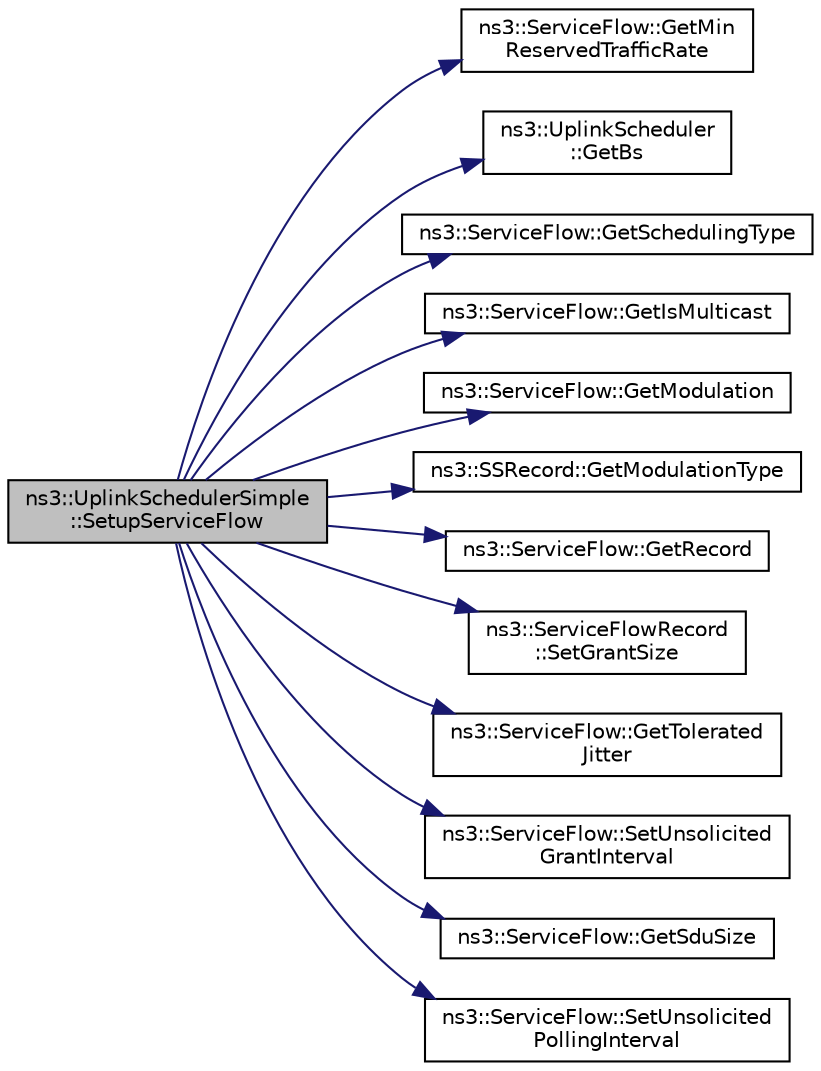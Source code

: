 digraph "ns3::UplinkSchedulerSimple::SetupServiceFlow"
{
  edge [fontname="Helvetica",fontsize="10",labelfontname="Helvetica",labelfontsize="10"];
  node [fontname="Helvetica",fontsize="10",shape=record];
  rankdir="LR";
  Node1 [label="ns3::UplinkSchedulerSimple\l::SetupServiceFlow",height=0.2,width=0.4,color="black", fillcolor="grey75", style="filled", fontcolor="black"];
  Node1 -> Node2 [color="midnightblue",fontsize="10",style="solid"];
  Node2 [label="ns3::ServiceFlow::GetMin\lReservedTrafficRate",height=0.2,width=0.4,color="black", fillcolor="white", style="filled",URL="$d7/ded/classns3_1_1ServiceFlow.html#aa77c3b70a73e58377ff6103c8719f45c"];
  Node1 -> Node3 [color="midnightblue",fontsize="10",style="solid"];
  Node3 [label="ns3::UplinkScheduler\l::GetBs",height=0.2,width=0.4,color="black", fillcolor="white", style="filled",URL="$db/de4/classns3_1_1UplinkScheduler.html#afe61b7de71d92d2dff1b135744a6ff7e"];
  Node1 -> Node4 [color="midnightblue",fontsize="10",style="solid"];
  Node4 [label="ns3::ServiceFlow::GetSchedulingType",height=0.2,width=0.4,color="black", fillcolor="white", style="filled",URL="$d7/ded/classns3_1_1ServiceFlow.html#a260766f4854f202822982aede314aeae"];
  Node1 -> Node5 [color="midnightblue",fontsize="10",style="solid"];
  Node5 [label="ns3::ServiceFlow::GetIsMulticast",height=0.2,width=0.4,color="black", fillcolor="white", style="filled",URL="$d7/ded/classns3_1_1ServiceFlow.html#a2e745652b720c375dd1f036ada354aba"];
  Node1 -> Node6 [color="midnightblue",fontsize="10",style="solid"];
  Node6 [label="ns3::ServiceFlow::GetModulation",height=0.2,width=0.4,color="black", fillcolor="white", style="filled",URL="$d7/ded/classns3_1_1ServiceFlow.html#a09f1c84bbd6d2a1c7f56e8cfc9cab958"];
  Node1 -> Node7 [color="midnightblue",fontsize="10",style="solid"];
  Node7 [label="ns3::SSRecord::GetModulationType",height=0.2,width=0.4,color="black", fillcolor="white", style="filled",URL="$d6/d5e/classns3_1_1SSRecord.html#afa9853bb12ad4cef26d11c0336c98df0"];
  Node1 -> Node8 [color="midnightblue",fontsize="10",style="solid"];
  Node8 [label="ns3::ServiceFlow::GetRecord",height=0.2,width=0.4,color="black", fillcolor="white", style="filled",URL="$d7/ded/classns3_1_1ServiceFlow.html#ab5da047b26f9aa7458745d98059f83d0"];
  Node1 -> Node9 [color="midnightblue",fontsize="10",style="solid"];
  Node9 [label="ns3::ServiceFlowRecord\l::SetGrantSize",height=0.2,width=0.4,color="black", fillcolor="white", style="filled",URL="$d9/d39/classns3_1_1ServiceFlowRecord.html#a8799abe7b3b32cdfd1cef4381036f895",tooltip="Set the grant size (only for UGS service flows) "];
  Node1 -> Node10 [color="midnightblue",fontsize="10",style="solid"];
  Node10 [label="ns3::ServiceFlow::GetTolerated\lJitter",height=0.2,width=0.4,color="black", fillcolor="white", style="filled",URL="$d7/ded/classns3_1_1ServiceFlow.html#a6ad738defb5c78282e8ef6de07cdb4aa"];
  Node1 -> Node11 [color="midnightblue",fontsize="10",style="solid"];
  Node11 [label="ns3::ServiceFlow::SetUnsolicited\lGrantInterval",height=0.2,width=0.4,color="black", fillcolor="white", style="filled",URL="$d7/ded/classns3_1_1ServiceFlow.html#ac24ac69794285436be39a2e4aef7b805"];
  Node1 -> Node12 [color="midnightblue",fontsize="10",style="solid"];
  Node12 [label="ns3::ServiceFlow::GetSduSize",height=0.2,width=0.4,color="black", fillcolor="white", style="filled",URL="$d7/ded/classns3_1_1ServiceFlow.html#ab928d697abf7160b5bdf0be93371c085"];
  Node1 -> Node13 [color="midnightblue",fontsize="10",style="solid"];
  Node13 [label="ns3::ServiceFlow::SetUnsolicited\lPollingInterval",height=0.2,width=0.4,color="black", fillcolor="white", style="filled",URL="$d7/ded/classns3_1_1ServiceFlow.html#ad365ab6833fa3fd889946b4022cc4427"];
}
